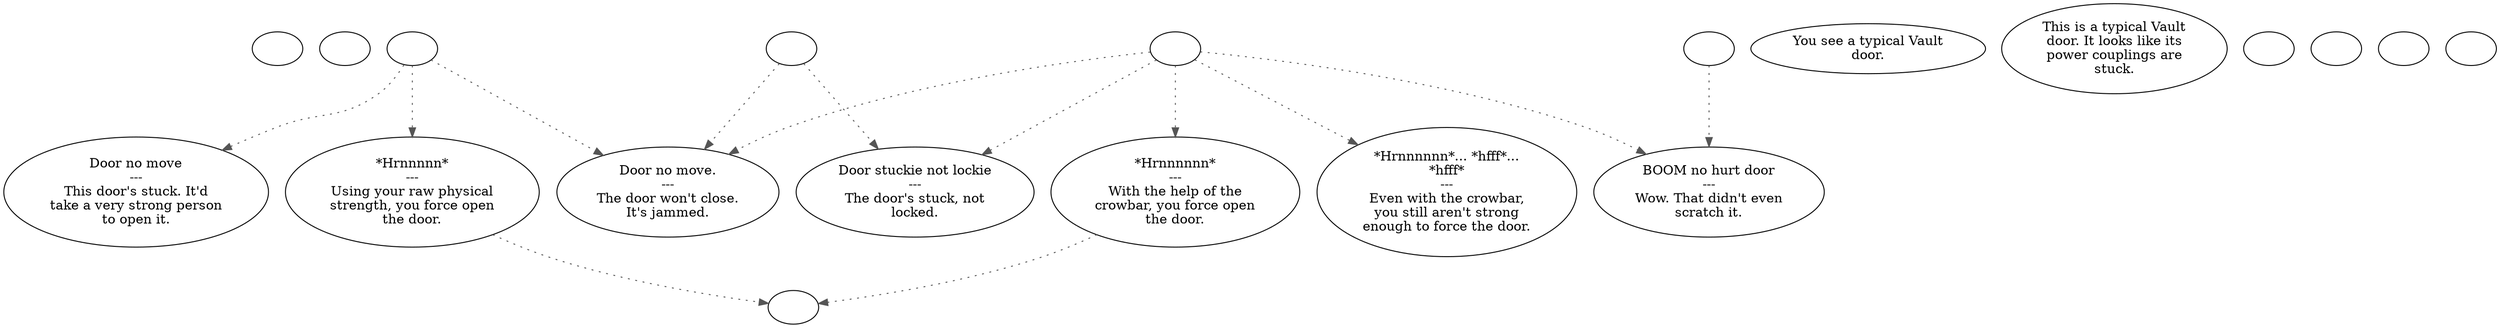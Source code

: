 digraph VIVLTDOR {
  "checkPartyMembersNearDoor" [style=filled       fillcolor="#FFFFFF"       color="#000000"]
  "checkPartyMembersNearDoor" [label=""]
  "start" [style=filled       fillcolor="#FFFFFF"       color="#000000"]
  "start" [label=""]
  "use_p_proc" [style=filled       fillcolor="#FFFFFF"       color="#000000"]
  "use_p_proc" -> "Node008" [style=dotted color="#555555"]
  "use_p_proc" -> "Node002" [style=dotted color="#555555"]
  "use_p_proc" -> "Node005" [style=dotted color="#555555"]
  "use_p_proc" [label=""]
  "look_at_p_proc" [style=filled       fillcolor="#FFFFFF"       color="#000000"]
  "look_at_p_proc" [label="You see a typical Vault\ndoor."]
  "description_p_proc" [style=filled       fillcolor="#FFFFFF"       color="#000000"]
  "description_p_proc" [label="This is a typical Vault\ndoor. It looks like its\npower couplings are\nstuck."]
  "use_skill_on_p_proc" [style=filled       fillcolor="#FFFFFF"       color="#000000"]
  "use_skill_on_p_proc" -> "Node008" [style=dotted color="#555555"]
  "use_skill_on_p_proc" -> "Node007" [style=dotted color="#555555"]
  "use_skill_on_p_proc" [label=""]
  "use_obj_on_p_proc" [style=filled       fillcolor="#FFFFFF"       color="#000000"]
  "use_obj_on_p_proc" -> "Node008" [style=dotted color="#555555"]
  "use_obj_on_p_proc" -> "Node004" [style=dotted color="#555555"]
  "use_obj_on_p_proc" -> "Node003" [style=dotted color="#555555"]
  "use_obj_on_p_proc" -> "Node006" [style=dotted color="#555555"]
  "use_obj_on_p_proc" -> "Node007" [style=dotted color="#555555"]
  "use_obj_on_p_proc" [label=""]
  "damage_p_proc" [style=filled       fillcolor="#FFFFFF"       color="#000000"]
  "damage_p_proc" -> "Node006" [style=dotted color="#555555"]
  "damage_p_proc" [label=""]
  "map_enter_p_proc" [style=filled       fillcolor="#FFFFFF"       color="#000000"]
  "map_enter_p_proc" [label=""]
  "map_update_p_proc" [style=filled       fillcolor="#FFFFFF"       color="#000000"]
  "map_update_p_proc" [label=""]
  "talk_p_proc" [style=filled       fillcolor="#FFFFFF"       color="#000000"]
  "talk_p_proc" [label=""]
  "Node002" [style=filled       fillcolor="#FFFFFF"       color="#000000"]
  "Node002" [label="Door no move\n---\nThis door's stuck. It'd\ntake a very strong person\nto open it."]
  "Node003" [style=filled       fillcolor="#FFFFFF"       color="#000000"]
  "Node003" [label="*Hrnnnnnn*... *hfff*...\n*hfff*\n---\nEven with the crowbar,\nyou still aren't strong\nenough to force the door."]
  "Node004" [style=filled       fillcolor="#FFFFFF"       color="#000000"]
  "Node004" -> "NodeOpen" [style=dotted color="#555555"]
  "Node004" [label="*Hrnnnnnn*\n---\nWith the help of the\ncrowbar, you force open\nthe door."]
  "Node005" [style=filled       fillcolor="#FFFFFF"       color="#000000"]
  "Node005" -> "NodeOpen" [style=dotted color="#555555"]
  "Node005" [label="*Hrnnnnn*\n---\nUsing your raw physical\nstrength, you force open\nthe door."]
  "Node006" [style=filled       fillcolor="#FFFFFF"       color="#000000"]
  "Node006" [label="BOOM no hurt door\n---\nWow. That didn't even\nscratch it."]
  "Node007" [style=filled       fillcolor="#FFFFFF"       color="#000000"]
  "Node007" [label="Door stuckie not lockie\n---\nThe door's stuck, not\nlocked."]
  "Node008" [style=filled       fillcolor="#FFFFFF"       color="#000000"]
  "Node008" [label="Door no move.\n---\nThe door won't close.\nIt's jammed."]
  "NodeOpen" [style=filled       fillcolor="#FFFFFF"       color="#000000"]
  "NodeOpen" [label=""]
  "timed_event_p_proc" [style=filled       fillcolor="#FFFFFF"       color="#000000"]
  "timed_event_p_proc" [label=""]
}
